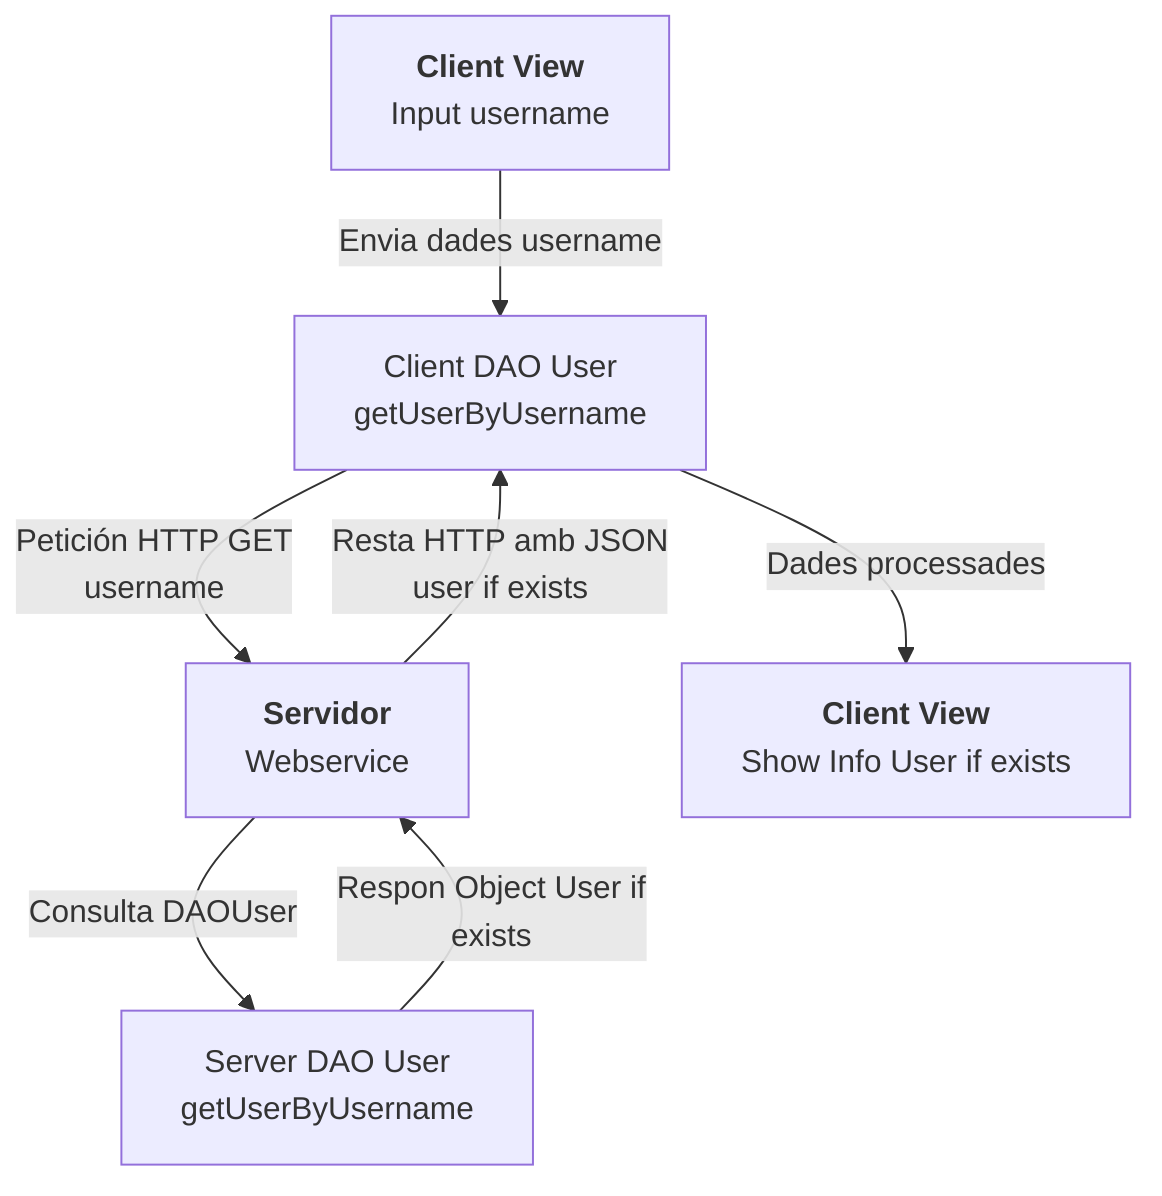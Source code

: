 flowchart TD
    A[<b>Client View</b> <br> Input username] -->|Envia dades username| B[Client DAO User<br> getUserByUsername]
    B -->|Petición HTTP GET<br> username| C[<b>Servidor</b> <br> Webservice]
    C -->|Consulta DAOUser| D[Server DAO User <br>getUserByUsername]
    D -->|Respon Object User if <br> exists| C
    C -->|Resta HTTP amb JSON <br>user if exists| B
    B -->|Dades processades| F[<b>Client View</b> <br> Show Info User if exists]